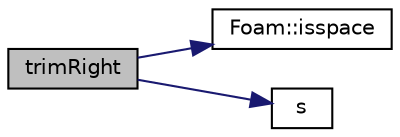 digraph "trimRight"
{
  bgcolor="transparent";
  edge [fontname="Helvetica",fontsize="10",labelfontname="Helvetica",labelfontsize="10"];
  node [fontname="Helvetica",fontsize="10",shape=record];
  rankdir="LR";
  Node1725 [label="trimRight",height=0.2,width=0.4,color="black", fillcolor="grey75", style="filled", fontcolor="black"];
  Node1725 -> Node1726 [color="midnightblue",fontsize="10",style="solid",fontname="Helvetica"];
  Node1726 [label="Foam::isspace",height=0.2,width=0.4,color="black",URL="$a21851.html#ac59aa3b8348ab76e8621faf6ff2ead9b"];
  Node1725 -> Node1727 [color="midnightblue",fontsize="10",style="solid",fontname="Helvetica"];
  Node1727 [label="s",height=0.2,width=0.4,color="black",URL="$a19343.html#abb9c4233033fad2ad0206cd4adad3b9f"];
}
